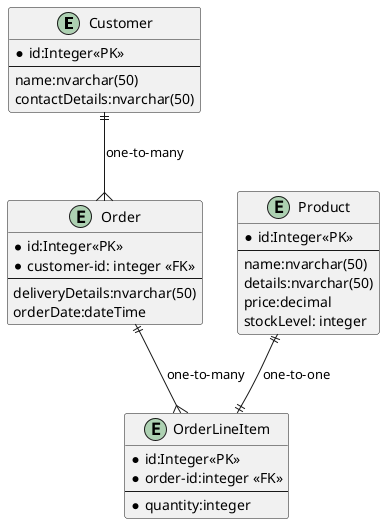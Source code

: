 @startuml
'https://plantuml.com/ie-diagram#ea995898864fb0ea

'Type	        Symbol
'Zero or One	|o--
'Exactly One	||--
'Zero or Many	}o--
'One or Many	}|--

'entity Entity01 {
'  * identifying_attribute
'  --
'  * mandatory_attribute
'  optional_attribute
'}
entity Customer{
*id:Integer<<PK>>
--
name:nvarchar(50)
contactDetails:nvarchar(50)
}
entity Product{
*id:Integer<<PK>>
--
name:nvarchar(50)
details:nvarchar(50)
price:decimal
stockLevel: integer
}
entity Order{
*id:Integer<<PK>>
*customer-id: integer <<FK>>
--
deliveryDetails:nvarchar(50)
orderDate:dateTime
}
entity OrderLineItem{
*id:Integer<<PK>>
*order-id:integer <<FK>>
--
*quantity:integer
}
Customer ||--{ Order :one-to-many
Order ||--{ OrderLineItem:one-to-many
Product ||--|| OrderLineItem : one-to-one

@enduml